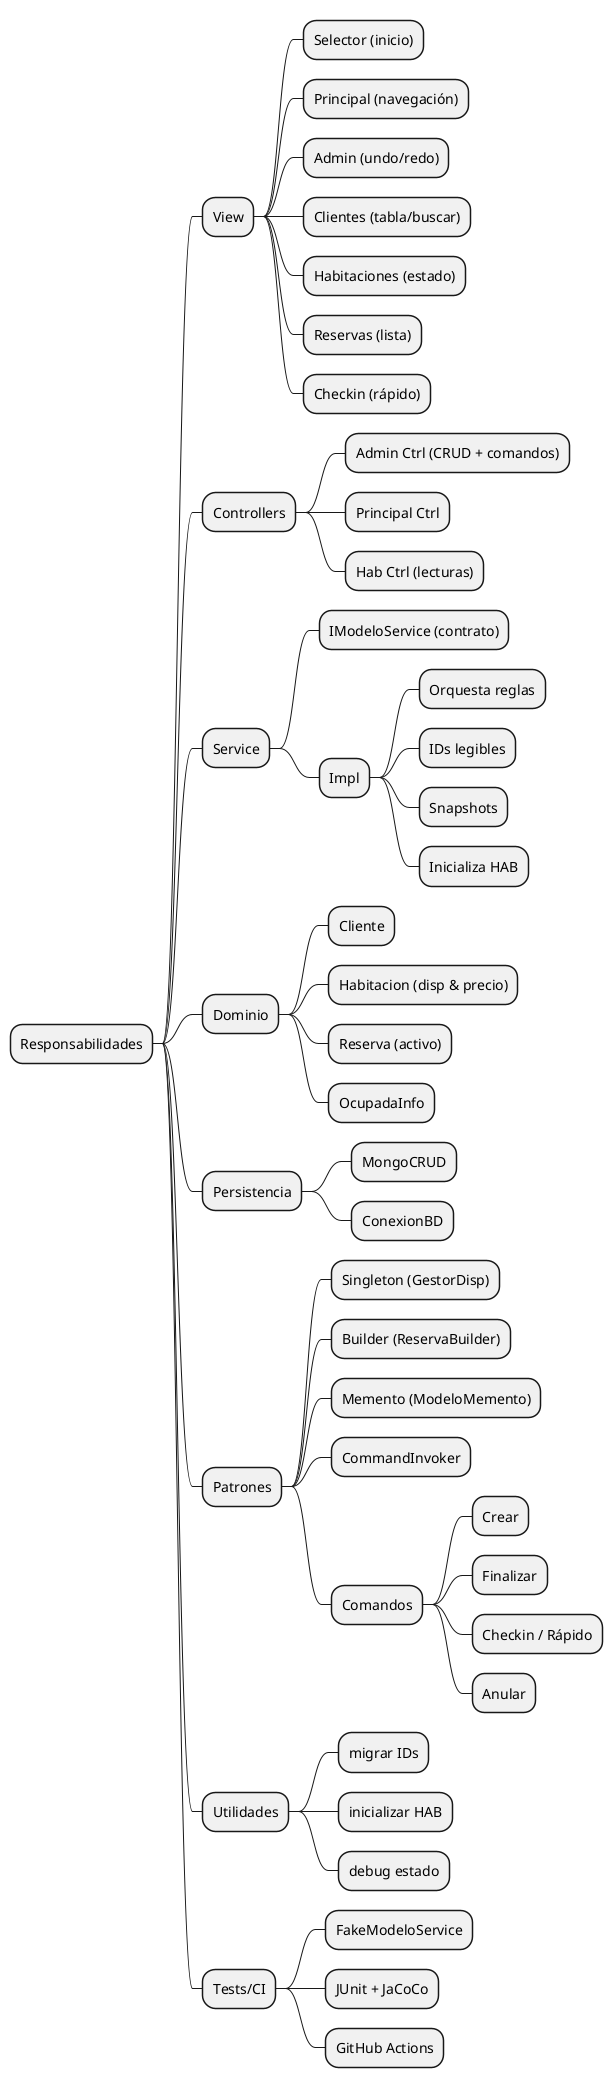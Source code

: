 @startmindmap
* Responsabilidades
** View
*** Selector (inicio)
*** Principal (navegación)
*** Admin (undo/redo)
*** Clientes (tabla/buscar)
*** Habitaciones (estado)
*** Reservas (lista)
*** Checkin (rápido)
** Controllers
*** Admin Ctrl (CRUD + comandos)
*** Principal Ctrl
*** Hab Ctrl (lecturas)
** Service
*** IModeloService (contrato)
*** Impl
**** Orquesta reglas
**** IDs legibles
**** Snapshots
**** Inicializa HAB
** Dominio
*** Cliente
*** Habitacion (disp & precio)
*** Reserva (activo)
*** OcupadaInfo
** Persistencia
*** MongoCRUD
*** ConexionBD
** Patrones
*** Singleton (GestorDisp)
*** Builder (ReservaBuilder)
*** Memento (ModeloMemento)
*** CommandInvoker
*** Comandos
**** Crear
**** Finalizar
**** Checkin / Rápido
**** Anular
** Utilidades
*** migrar IDs
*** inicializar HAB
*** debug estado
** Tests/CI
*** FakeModeloService
*** JUnit + JaCoCo
*** GitHub Actions
@endmindmap

